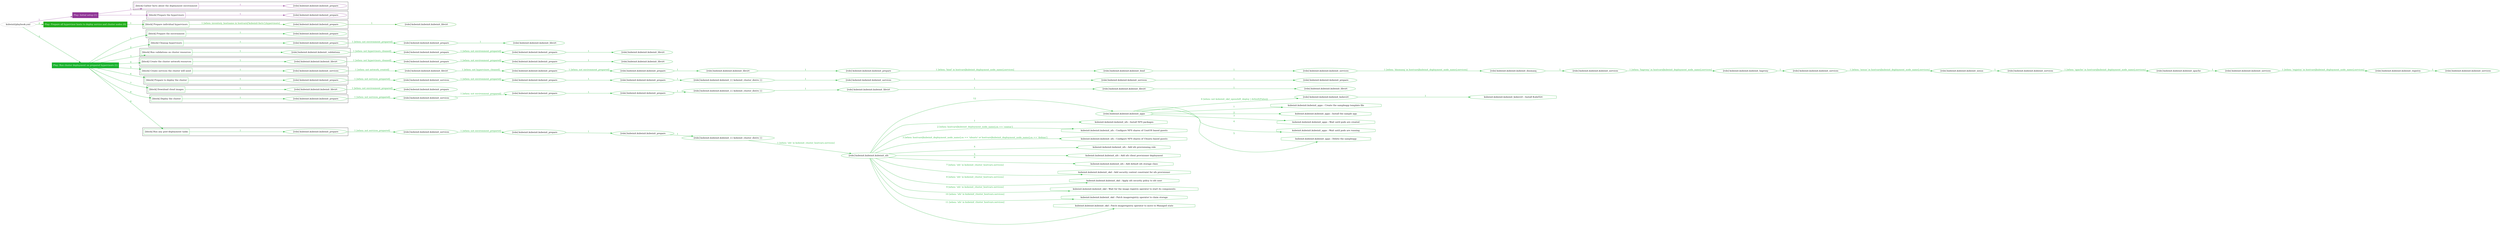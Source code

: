 digraph {
	graph [concentrate=true ordering=in rankdir=LR ratio=fill]
	edge [esep=5 sep=10]
	"kubeinit/playbook.yml" [id=root_node style=dotted]
	play_ed07fb9f [label="Play: Initial setup (1)" color="#903696" fontcolor="#ffffff" id=play_ed07fb9f shape=box style=filled tooltip=localhost]
	"kubeinit/playbook.yml" -> play_ed07fb9f [label="1 " color="#903696" fontcolor="#903696" id=edge_9d5e7477 labeltooltip="1 " tooltip="1 "]
	subgraph "kubeinit.kubeinit.kubeinit_prepare" {
		role_fce4ffb4 [label="[role] kubeinit.kubeinit.kubeinit_prepare" color="#903696" id=role_fce4ffb4 tooltip="kubeinit.kubeinit.kubeinit_prepare"]
	}
	subgraph "kubeinit.kubeinit.kubeinit_prepare" {
		role_b6b7d8dd [label="[role] kubeinit.kubeinit.kubeinit_prepare" color="#903696" id=role_b6b7d8dd tooltip="kubeinit.kubeinit.kubeinit_prepare"]
	}
	subgraph "Play: Initial setup (1)" {
		play_ed07fb9f -> block_e154ceef [label=1 color="#903696" fontcolor="#903696" id=edge_f7846e4c labeltooltip=1 tooltip=1]
		subgraph cluster_block_e154ceef {
			block_e154ceef [label="[block] Gather facts about the deployment environment" color="#903696" id=block_e154ceef labeltooltip="Gather facts about the deployment environment" shape=box tooltip="Gather facts about the deployment environment"]
			block_e154ceef -> role_fce4ffb4 [label="1 " color="#903696" fontcolor="#903696" id=edge_400a7328 labeltooltip="1 " tooltip="1 "]
		}
		play_ed07fb9f -> block_868c3666 [label=2 color="#903696" fontcolor="#903696" id=edge_01dddf7f labeltooltip=2 tooltip=2]
		subgraph cluster_block_868c3666 {
			block_868c3666 [label="[block] Prepare the hypervisors" color="#903696" id=block_868c3666 labeltooltip="Prepare the hypervisors" shape=box tooltip="Prepare the hypervisors"]
			block_868c3666 -> role_b6b7d8dd [label="1 " color="#903696" fontcolor="#903696" id=edge_3c8b345c labeltooltip="1 " tooltip="1 "]
		}
	}
	play_6812dd9c [label="Play: Prepare all hypervisor hosts to deploy service and cluster nodes (0)" color="#24ae1e" fontcolor="#ffffff" id=play_6812dd9c shape=box style=filled tooltip="Play: Prepare all hypervisor hosts to deploy service and cluster nodes (0)"]
	"kubeinit/playbook.yml" -> play_6812dd9c [label="2 " color="#24ae1e" fontcolor="#24ae1e" id=edge_bb4e66b4 labeltooltip="2 " tooltip="2 "]
	subgraph "kubeinit.kubeinit.kubeinit_libvirt" {
		role_a39cf0d9 [label="[role] kubeinit.kubeinit.kubeinit_libvirt" color="#24ae1e" id=role_a39cf0d9 tooltip="kubeinit.kubeinit.kubeinit_libvirt"]
	}
	subgraph "kubeinit.kubeinit.kubeinit_prepare" {
		role_8c0bfb9a [label="[role] kubeinit.kubeinit.kubeinit_prepare" color="#24ae1e" id=role_8c0bfb9a tooltip="kubeinit.kubeinit.kubeinit_prepare"]
		role_8c0bfb9a -> role_a39cf0d9 [label="1 " color="#24ae1e" fontcolor="#24ae1e" id=edge_e89ec234 labeltooltip="1 " tooltip="1 "]
	}
	subgraph "Play: Prepare all hypervisor hosts to deploy service and cluster nodes (0)" {
		play_6812dd9c -> block_fd61fa06 [label=1 color="#24ae1e" fontcolor="#24ae1e" id=edge_dbfe5b81 labeltooltip=1 tooltip=1]
		subgraph cluster_block_fd61fa06 {
			block_fd61fa06 [label="[block] Prepare individual hypervisors" color="#24ae1e" id=block_fd61fa06 labeltooltip="Prepare individual hypervisors" shape=box tooltip="Prepare individual hypervisors"]
			block_fd61fa06 -> role_8c0bfb9a [label="1 [when: inventory_hostname in hostvars['kubeinit-facts'].hypervisors]" color="#24ae1e" fontcolor="#24ae1e" id=edge_d1122b7a labeltooltip="1 [when: inventory_hostname in hostvars['kubeinit-facts'].hypervisors]" tooltip="1 [when: inventory_hostname in hostvars['kubeinit-facts'].hypervisors]"]
		}
	}
	play_c3a659ce [label="Play: Run cluster deployment on prepared hypervisors (1)" color="#1ab22f" fontcolor="#ffffff" id=play_c3a659ce shape=box style=filled tooltip=localhost]
	"kubeinit/playbook.yml" -> play_c3a659ce [label="3 " color="#1ab22f" fontcolor="#1ab22f" id=edge_db1315f2 labeltooltip="3 " tooltip="3 "]
	subgraph "kubeinit.kubeinit.kubeinit_prepare" {
		role_6be2c181 [label="[role] kubeinit.kubeinit.kubeinit_prepare" color="#1ab22f" id=role_6be2c181 tooltip="kubeinit.kubeinit.kubeinit_prepare"]
	}
	subgraph "kubeinit.kubeinit.kubeinit_libvirt" {
		role_d700c138 [label="[role] kubeinit.kubeinit.kubeinit_libvirt" color="#1ab22f" id=role_d700c138 tooltip="kubeinit.kubeinit.kubeinit_libvirt"]
	}
	subgraph "kubeinit.kubeinit.kubeinit_prepare" {
		role_8996474b [label="[role] kubeinit.kubeinit.kubeinit_prepare" color="#1ab22f" id=role_8996474b tooltip="kubeinit.kubeinit.kubeinit_prepare"]
		role_8996474b -> role_d700c138 [label="1 " color="#1ab22f" fontcolor="#1ab22f" id=edge_d6296bef labeltooltip="1 " tooltip="1 "]
	}
	subgraph "kubeinit.kubeinit.kubeinit_prepare" {
		role_8e1fddbd [label="[role] kubeinit.kubeinit.kubeinit_prepare" color="#1ab22f" id=role_8e1fddbd tooltip="kubeinit.kubeinit.kubeinit_prepare"]
		role_8e1fddbd -> role_8996474b [label="1 [when: not environment_prepared]" color="#1ab22f" fontcolor="#1ab22f" id=edge_52d06bc3 labeltooltip="1 [when: not environment_prepared]" tooltip="1 [when: not environment_prepared]"]
	}
	subgraph "kubeinit.kubeinit.kubeinit_libvirt" {
		role_e5b3c0cb [label="[role] kubeinit.kubeinit.kubeinit_libvirt" color="#1ab22f" id=role_e5b3c0cb tooltip="kubeinit.kubeinit.kubeinit_libvirt"]
	}
	subgraph "kubeinit.kubeinit.kubeinit_prepare" {
		role_f2b76912 [label="[role] kubeinit.kubeinit.kubeinit_prepare" color="#1ab22f" id=role_f2b76912 tooltip="kubeinit.kubeinit.kubeinit_prepare"]
		role_f2b76912 -> role_e5b3c0cb [label="1 " color="#1ab22f" fontcolor="#1ab22f" id=edge_c61cc7f9 labeltooltip="1 " tooltip="1 "]
	}
	subgraph "kubeinit.kubeinit.kubeinit_prepare" {
		role_70c33f69 [label="[role] kubeinit.kubeinit.kubeinit_prepare" color="#1ab22f" id=role_70c33f69 tooltip="kubeinit.kubeinit.kubeinit_prepare"]
		role_70c33f69 -> role_f2b76912 [label="1 [when: not environment_prepared]" color="#1ab22f" fontcolor="#1ab22f" id=edge_a92e681a labeltooltip="1 [when: not environment_prepared]" tooltip="1 [when: not environment_prepared]"]
	}
	subgraph "kubeinit.kubeinit.kubeinit_validations" {
		role_dc6db43e [label="[role] kubeinit.kubeinit.kubeinit_validations" color="#1ab22f" id=role_dc6db43e tooltip="kubeinit.kubeinit.kubeinit_validations"]
		role_dc6db43e -> role_70c33f69 [label="1 [when: not hypervisors_cleaned]" color="#1ab22f" fontcolor="#1ab22f" id=edge_172b2b94 labeltooltip="1 [when: not hypervisors_cleaned]" tooltip="1 [when: not hypervisors_cleaned]"]
	}
	subgraph "kubeinit.kubeinit.kubeinit_libvirt" {
		role_34c9eb3f [label="[role] kubeinit.kubeinit.kubeinit_libvirt" color="#1ab22f" id=role_34c9eb3f tooltip="kubeinit.kubeinit.kubeinit_libvirt"]
	}
	subgraph "kubeinit.kubeinit.kubeinit_prepare" {
		role_be7bd010 [label="[role] kubeinit.kubeinit.kubeinit_prepare" color="#1ab22f" id=role_be7bd010 tooltip="kubeinit.kubeinit.kubeinit_prepare"]
		role_be7bd010 -> role_34c9eb3f [label="1 " color="#1ab22f" fontcolor="#1ab22f" id=edge_043d3ba8 labeltooltip="1 " tooltip="1 "]
	}
	subgraph "kubeinit.kubeinit.kubeinit_prepare" {
		role_795a08e3 [label="[role] kubeinit.kubeinit.kubeinit_prepare" color="#1ab22f" id=role_795a08e3 tooltip="kubeinit.kubeinit.kubeinit_prepare"]
		role_795a08e3 -> role_be7bd010 [label="1 [when: not environment_prepared]" color="#1ab22f" fontcolor="#1ab22f" id=edge_413d3733 labeltooltip="1 [when: not environment_prepared]" tooltip="1 [when: not environment_prepared]"]
	}
	subgraph "kubeinit.kubeinit.kubeinit_libvirt" {
		role_8c369e9b [label="[role] kubeinit.kubeinit.kubeinit_libvirt" color="#1ab22f" id=role_8c369e9b tooltip="kubeinit.kubeinit.kubeinit_libvirt"]
		role_8c369e9b -> role_795a08e3 [label="1 [when: not hypervisors_cleaned]" color="#1ab22f" fontcolor="#1ab22f" id=edge_5bec9a13 labeltooltip="1 [when: not hypervisors_cleaned]" tooltip="1 [when: not hypervisors_cleaned]"]
	}
	subgraph "kubeinit.kubeinit.kubeinit_services" {
		role_034d29f4 [label="[role] kubeinit.kubeinit.kubeinit_services" color="#1ab22f" id=role_034d29f4 tooltip="kubeinit.kubeinit.kubeinit_services"]
	}
	subgraph "kubeinit.kubeinit.kubeinit_registry" {
		role_ad156bd4 [label="[role] kubeinit.kubeinit.kubeinit_registry" color="#1ab22f" id=role_ad156bd4 tooltip="kubeinit.kubeinit.kubeinit_registry"]
		role_ad156bd4 -> role_034d29f4 [label="1 " color="#1ab22f" fontcolor="#1ab22f" id=edge_405ebe49 labeltooltip="1 " tooltip="1 "]
	}
	subgraph "kubeinit.kubeinit.kubeinit_services" {
		role_48ff697a [label="[role] kubeinit.kubeinit.kubeinit_services" color="#1ab22f" id=role_48ff697a tooltip="kubeinit.kubeinit.kubeinit_services"]
		role_48ff697a -> role_ad156bd4 [label="1 [when: 'registry' in hostvars[kubeinit_deployment_node_name].services]" color="#1ab22f" fontcolor="#1ab22f" id=edge_cde6ad02 labeltooltip="1 [when: 'registry' in hostvars[kubeinit_deployment_node_name].services]" tooltip="1 [when: 'registry' in hostvars[kubeinit_deployment_node_name].services]"]
	}
	subgraph "kubeinit.kubeinit.kubeinit_apache" {
		role_b1f58846 [label="[role] kubeinit.kubeinit.kubeinit_apache" color="#1ab22f" id=role_b1f58846 tooltip="kubeinit.kubeinit.kubeinit_apache"]
		role_b1f58846 -> role_48ff697a [label="1 " color="#1ab22f" fontcolor="#1ab22f" id=edge_0e55457e labeltooltip="1 " tooltip="1 "]
	}
	subgraph "kubeinit.kubeinit.kubeinit_services" {
		role_67186e5f [label="[role] kubeinit.kubeinit.kubeinit_services" color="#1ab22f" id=role_67186e5f tooltip="kubeinit.kubeinit.kubeinit_services"]
		role_67186e5f -> role_b1f58846 [label="1 [when: 'apache' in hostvars[kubeinit_deployment_node_name].services]" color="#1ab22f" fontcolor="#1ab22f" id=edge_a45b9bac labeltooltip="1 [when: 'apache' in hostvars[kubeinit_deployment_node_name].services]" tooltip="1 [when: 'apache' in hostvars[kubeinit_deployment_node_name].services]"]
	}
	subgraph "kubeinit.kubeinit.kubeinit_nexus" {
		role_1c3206f5 [label="[role] kubeinit.kubeinit.kubeinit_nexus" color="#1ab22f" id=role_1c3206f5 tooltip="kubeinit.kubeinit.kubeinit_nexus"]
		role_1c3206f5 -> role_67186e5f [label="1 " color="#1ab22f" fontcolor="#1ab22f" id=edge_114ee0dc labeltooltip="1 " tooltip="1 "]
	}
	subgraph "kubeinit.kubeinit.kubeinit_services" {
		role_241daa88 [label="[role] kubeinit.kubeinit.kubeinit_services" color="#1ab22f" id=role_241daa88 tooltip="kubeinit.kubeinit.kubeinit_services"]
		role_241daa88 -> role_1c3206f5 [label="1 [when: 'nexus' in hostvars[kubeinit_deployment_node_name].services]" color="#1ab22f" fontcolor="#1ab22f" id=edge_1be1b771 labeltooltip="1 [when: 'nexus' in hostvars[kubeinit_deployment_node_name].services]" tooltip="1 [when: 'nexus' in hostvars[kubeinit_deployment_node_name].services]"]
	}
	subgraph "kubeinit.kubeinit.kubeinit_haproxy" {
		role_f0bb410e [label="[role] kubeinit.kubeinit.kubeinit_haproxy" color="#1ab22f" id=role_f0bb410e tooltip="kubeinit.kubeinit.kubeinit_haproxy"]
		role_f0bb410e -> role_241daa88 [label="1 " color="#1ab22f" fontcolor="#1ab22f" id=edge_76949431 labeltooltip="1 " tooltip="1 "]
	}
	subgraph "kubeinit.kubeinit.kubeinit_services" {
		role_4536147b [label="[role] kubeinit.kubeinit.kubeinit_services" color="#1ab22f" id=role_4536147b tooltip="kubeinit.kubeinit.kubeinit_services"]
		role_4536147b -> role_f0bb410e [label="1 [when: 'haproxy' in hostvars[kubeinit_deployment_node_name].services]" color="#1ab22f" fontcolor="#1ab22f" id=edge_4748a398 labeltooltip="1 [when: 'haproxy' in hostvars[kubeinit_deployment_node_name].services]" tooltip="1 [when: 'haproxy' in hostvars[kubeinit_deployment_node_name].services]"]
	}
	subgraph "kubeinit.kubeinit.kubeinit_dnsmasq" {
		role_a0a867d1 [label="[role] kubeinit.kubeinit.kubeinit_dnsmasq" color="#1ab22f" id=role_a0a867d1 tooltip="kubeinit.kubeinit.kubeinit_dnsmasq"]
		role_a0a867d1 -> role_4536147b [label="1 " color="#1ab22f" fontcolor="#1ab22f" id=edge_bb9ec4d4 labeltooltip="1 " tooltip="1 "]
	}
	subgraph "kubeinit.kubeinit.kubeinit_services" {
		role_61c67ff6 [label="[role] kubeinit.kubeinit.kubeinit_services" color="#1ab22f" id=role_61c67ff6 tooltip="kubeinit.kubeinit.kubeinit_services"]
		role_61c67ff6 -> role_a0a867d1 [label="1 [when: 'dnsmasq' in hostvars[kubeinit_deployment_node_name].services]" color="#1ab22f" fontcolor="#1ab22f" id=edge_0a66c7b1 labeltooltip="1 [when: 'dnsmasq' in hostvars[kubeinit_deployment_node_name].services]" tooltip="1 [when: 'dnsmasq' in hostvars[kubeinit_deployment_node_name].services]"]
	}
	subgraph "kubeinit.kubeinit.kubeinit_bind" {
		role_d0594d44 [label="[role] kubeinit.kubeinit.kubeinit_bind" color="#1ab22f" id=role_d0594d44 tooltip="kubeinit.kubeinit.kubeinit_bind"]
		role_d0594d44 -> role_61c67ff6 [label="1 " color="#1ab22f" fontcolor="#1ab22f" id=edge_126b609b labeltooltip="1 " tooltip="1 "]
	}
	subgraph "kubeinit.kubeinit.kubeinit_prepare" {
		role_f3965023 [label="[role] kubeinit.kubeinit.kubeinit_prepare" color="#1ab22f" id=role_f3965023 tooltip="kubeinit.kubeinit.kubeinit_prepare"]
		role_f3965023 -> role_d0594d44 [label="1 [when: 'bind' in hostvars[kubeinit_deployment_node_name].services]" color="#1ab22f" fontcolor="#1ab22f" id=edge_ecdee83c labeltooltip="1 [when: 'bind' in hostvars[kubeinit_deployment_node_name].services]" tooltip="1 [when: 'bind' in hostvars[kubeinit_deployment_node_name].services]"]
	}
	subgraph "kubeinit.kubeinit.kubeinit_libvirt" {
		role_fbfe916d [label="[role] kubeinit.kubeinit.kubeinit_libvirt" color="#1ab22f" id=role_fbfe916d tooltip="kubeinit.kubeinit.kubeinit_libvirt"]
		role_fbfe916d -> role_f3965023 [label="1 " color="#1ab22f" fontcolor="#1ab22f" id=edge_9625e017 labeltooltip="1 " tooltip="1 "]
	}
	subgraph "kubeinit.kubeinit.kubeinit_prepare" {
		role_bab1ae1f [label="[role] kubeinit.kubeinit.kubeinit_prepare" color="#1ab22f" id=role_bab1ae1f tooltip="kubeinit.kubeinit.kubeinit_prepare"]
		role_bab1ae1f -> role_fbfe916d [label="1 " color="#1ab22f" fontcolor="#1ab22f" id=edge_8e845500 labeltooltip="1 " tooltip="1 "]
	}
	subgraph "kubeinit.kubeinit.kubeinit_prepare" {
		role_db5d6163 [label="[role] kubeinit.kubeinit.kubeinit_prepare" color="#1ab22f" id=role_db5d6163 tooltip="kubeinit.kubeinit.kubeinit_prepare"]
		role_db5d6163 -> role_bab1ae1f [label="1 [when: not environment_prepared]" color="#1ab22f" fontcolor="#1ab22f" id=edge_a4ed1932 labeltooltip="1 [when: not environment_prepared]" tooltip="1 [when: not environment_prepared]"]
	}
	subgraph "kubeinit.kubeinit.kubeinit_libvirt" {
		role_722878f9 [label="[role] kubeinit.kubeinit.kubeinit_libvirt" color="#1ab22f" id=role_722878f9 tooltip="kubeinit.kubeinit.kubeinit_libvirt"]
		role_722878f9 -> role_db5d6163 [label="1 [when: not hypervisors_cleaned]" color="#1ab22f" fontcolor="#1ab22f" id=edge_85f97d5e labeltooltip="1 [when: not hypervisors_cleaned]" tooltip="1 [when: not hypervisors_cleaned]"]
	}
	subgraph "kubeinit.kubeinit.kubeinit_services" {
		role_f67ec3af [label="[role] kubeinit.kubeinit.kubeinit_services" color="#1ab22f" id=role_f67ec3af tooltip="kubeinit.kubeinit.kubeinit_services"]
		role_f67ec3af -> role_722878f9 [label="1 [when: not network_created]" color="#1ab22f" fontcolor="#1ab22f" id=edge_621387c4 labeltooltip="1 [when: not network_created]" tooltip="1 [when: not network_created]"]
	}
	subgraph "kubeinit.kubeinit.kubeinit_prepare" {
		role_209ae212 [label="[role] kubeinit.kubeinit.kubeinit_prepare" color="#1ab22f" id=role_209ae212 tooltip="kubeinit.kubeinit.kubeinit_prepare"]
	}
	subgraph "kubeinit.kubeinit.kubeinit_services" {
		role_215c2466 [label="[role] kubeinit.kubeinit.kubeinit_services" color="#1ab22f" id=role_215c2466 tooltip="kubeinit.kubeinit.kubeinit_services"]
		role_215c2466 -> role_209ae212 [label="1 " color="#1ab22f" fontcolor="#1ab22f" id=edge_6c8c5da1 labeltooltip="1 " tooltip="1 "]
	}
	subgraph "kubeinit.kubeinit.kubeinit_services" {
		role_744c3d16 [label="[role] kubeinit.kubeinit.kubeinit_services" color="#1ab22f" id=role_744c3d16 tooltip="kubeinit.kubeinit.kubeinit_services"]
		role_744c3d16 -> role_215c2466 [label="1 " color="#1ab22f" fontcolor="#1ab22f" id=edge_8ad30b7c labeltooltip="1 " tooltip="1 "]
	}
	subgraph "kubeinit.kubeinit.kubeinit_{{ kubeinit_cluster_distro }}" {
		role_65ac62e3 [label="[role] kubeinit.kubeinit.kubeinit_{{ kubeinit_cluster_distro }}" color="#1ab22f" id=role_65ac62e3 tooltip="kubeinit.kubeinit.kubeinit_{{ kubeinit_cluster_distro }}"]
		role_65ac62e3 -> role_744c3d16 [label="1 " color="#1ab22f" fontcolor="#1ab22f" id=edge_454a913e labeltooltip="1 " tooltip="1 "]
	}
	subgraph "kubeinit.kubeinit.kubeinit_prepare" {
		role_a500a09d [label="[role] kubeinit.kubeinit.kubeinit_prepare" color="#1ab22f" id=role_a500a09d tooltip="kubeinit.kubeinit.kubeinit_prepare"]
		role_a500a09d -> role_65ac62e3 [label="1 " color="#1ab22f" fontcolor="#1ab22f" id=edge_a45dcdb8 labeltooltip="1 " tooltip="1 "]
	}
	subgraph "kubeinit.kubeinit.kubeinit_prepare" {
		role_d8a31795 [label="[role] kubeinit.kubeinit.kubeinit_prepare" color="#1ab22f" id=role_d8a31795 tooltip="kubeinit.kubeinit.kubeinit_prepare"]
		role_d8a31795 -> role_a500a09d [label="1 " color="#1ab22f" fontcolor="#1ab22f" id=edge_3551cfd7 labeltooltip="1 " tooltip="1 "]
	}
	subgraph "kubeinit.kubeinit.kubeinit_services" {
		role_08477801 [label="[role] kubeinit.kubeinit.kubeinit_services" color="#1ab22f" id=role_08477801 tooltip="kubeinit.kubeinit.kubeinit_services"]
		role_08477801 -> role_d8a31795 [label="1 [when: not environment_prepared]" color="#1ab22f" fontcolor="#1ab22f" id=edge_d01c3272 labeltooltip="1 [when: not environment_prepared]" tooltip="1 [when: not environment_prepared]"]
	}
	subgraph "kubeinit.kubeinit.kubeinit_prepare" {
		role_f2e85d11 [label="[role] kubeinit.kubeinit.kubeinit_prepare" color="#1ab22f" id=role_f2e85d11 tooltip="kubeinit.kubeinit.kubeinit_prepare"]
		role_f2e85d11 -> role_08477801 [label="1 [when: not services_prepared]" color="#1ab22f" fontcolor="#1ab22f" id=edge_2f19e8ff labeltooltip="1 [when: not services_prepared]" tooltip="1 [when: not services_prepared]"]
	}
	subgraph "kubeinit.kubeinit.kubeinit_prepare" {
		role_dee443a1 [label="[role] kubeinit.kubeinit.kubeinit_prepare" color="#1ab22f" id=role_dee443a1 tooltip="kubeinit.kubeinit.kubeinit_prepare"]
	}
	subgraph "kubeinit.kubeinit.kubeinit_libvirt" {
		role_a5432caa [label="[role] kubeinit.kubeinit.kubeinit_libvirt" color="#1ab22f" id=role_a5432caa tooltip="kubeinit.kubeinit.kubeinit_libvirt"]
		role_a5432caa -> role_dee443a1 [label="1 [when: not environment_prepared]" color="#1ab22f" fontcolor="#1ab22f" id=edge_d5117a64 labeltooltip="1 [when: not environment_prepared]" tooltip="1 [when: not environment_prepared]"]
	}
	subgraph "kubeinit.kubeinit.kubeinit_libvirt" {
		role_e3ddc399 [label="[role] kubeinit.kubeinit.kubeinit_libvirt" color="#1ab22f" id=role_e3ddc399 tooltip="kubeinit.kubeinit.kubeinit_libvirt"]
	}
	subgraph "kubeinit.kubeinit.kubeinit_libvirt" {
		role_2f25305b [label="[role] kubeinit.kubeinit.kubeinit_libvirt" color="#1ab22f" id=role_2f25305b tooltip="kubeinit.kubeinit.kubeinit_libvirt"]
		role_2f25305b -> role_e3ddc399 [label="1 " color="#1ab22f" fontcolor="#1ab22f" id=edge_8669411a labeltooltip="1 " tooltip="1 "]
	}
	subgraph "kubeinit.kubeinit.kubeinit_libvirt" {
		role_4f6a505c [label="[role] kubeinit.kubeinit.kubeinit_libvirt" color="#1ab22f" id=role_4f6a505c tooltip="kubeinit.kubeinit.kubeinit_libvirt"]
		role_4f6a505c -> role_2f25305b [label="1 " color="#1ab22f" fontcolor="#1ab22f" id=edge_627154f1 labeltooltip="1 " tooltip="1 "]
	}
	subgraph "kubeinit.kubeinit.kubeinit_{{ kubeinit_cluster_distro }}" {
		role_139ea5a4 [label="[role] kubeinit.kubeinit.kubeinit_{{ kubeinit_cluster_distro }}" color="#1ab22f" id=role_139ea5a4 tooltip="kubeinit.kubeinit.kubeinit_{{ kubeinit_cluster_distro }}"]
		role_139ea5a4 -> role_4f6a505c [label="1 " color="#1ab22f" fontcolor="#1ab22f" id=edge_5584fcbc labeltooltip="1 " tooltip="1 "]
	}
	subgraph "kubeinit.kubeinit.kubeinit_prepare" {
		role_c1c91616 [label="[role] kubeinit.kubeinit.kubeinit_prepare" color="#1ab22f" id=role_c1c91616 tooltip="kubeinit.kubeinit.kubeinit_prepare"]
		role_c1c91616 -> role_139ea5a4 [label="1 " color="#1ab22f" fontcolor="#1ab22f" id=edge_40a0472f labeltooltip="1 " tooltip="1 "]
	}
	subgraph "kubeinit.kubeinit.kubeinit_prepare" {
		role_99b38fb9 [label="[role] kubeinit.kubeinit.kubeinit_prepare" color="#1ab22f" id=role_99b38fb9 tooltip="kubeinit.kubeinit.kubeinit_prepare"]
		role_99b38fb9 -> role_c1c91616 [label="1 " color="#1ab22f" fontcolor="#1ab22f" id=edge_4ed7bb4d labeltooltip="1 " tooltip="1 "]
	}
	subgraph "kubeinit.kubeinit.kubeinit_services" {
		role_cf611b36 [label="[role] kubeinit.kubeinit.kubeinit_services" color="#1ab22f" id=role_cf611b36 tooltip="kubeinit.kubeinit.kubeinit_services"]
		role_cf611b36 -> role_99b38fb9 [label="1 [when: not environment_prepared]" color="#1ab22f" fontcolor="#1ab22f" id=edge_c648e436 labeltooltip="1 [when: not environment_prepared]" tooltip="1 [when: not environment_prepared]"]
	}
	subgraph "kubeinit.kubeinit.kubeinit_prepare" {
		role_eeec4dd4 [label="[role] kubeinit.kubeinit.kubeinit_prepare" color="#1ab22f" id=role_eeec4dd4 tooltip="kubeinit.kubeinit.kubeinit_prepare"]
		role_eeec4dd4 -> role_cf611b36 [label="1 [when: not services_prepared]" color="#1ab22f" fontcolor="#1ab22f" id=edge_13c7087b labeltooltip="1 [when: not services_prepared]" tooltip="1 [when: not services_prepared]"]
	}
	subgraph "kubeinit.kubeinit.kubeinit_kubevirt" {
		role_769cee42 [label="[role] kubeinit.kubeinit.kubeinit_kubevirt" color="#1ab22f" id=role_769cee42 tooltip="kubeinit.kubeinit.kubeinit_kubevirt"]
		task_70ba6f3a [label="kubeinit.kubeinit.kubeinit_kubevirt : Install KubeVirt" color="#1ab22f" id=task_70ba6f3a shape=octagon tooltip="kubeinit.kubeinit.kubeinit_kubevirt : Install KubeVirt"]
		role_769cee42 -> task_70ba6f3a [label="1 " color="#1ab22f" fontcolor="#1ab22f" id=edge_ed457b22 labeltooltip="1 " tooltip="1 "]
	}
	subgraph "kubeinit.kubeinit.kubeinit_apps" {
		role_3a9b1822 [label="[role] kubeinit.kubeinit.kubeinit_apps" color="#1ab22f" id=role_3a9b1822 tooltip="kubeinit.kubeinit.kubeinit_apps"]
		task_6a52e135 [label="kubeinit.kubeinit.kubeinit_apps : Create the sampleapp template file" color="#1ab22f" id=task_6a52e135 shape=octagon tooltip="kubeinit.kubeinit.kubeinit_apps : Create the sampleapp template file"]
		role_3a9b1822 -> task_6a52e135 [label="1 " color="#1ab22f" fontcolor="#1ab22f" id=edge_1469ec13 labeltooltip="1 " tooltip="1 "]
		task_9d6a714e [label="kubeinit.kubeinit.kubeinit_apps : Install the sample app" color="#1ab22f" id=task_9d6a714e shape=octagon tooltip="kubeinit.kubeinit.kubeinit_apps : Install the sample app"]
		role_3a9b1822 -> task_9d6a714e [label="2 " color="#1ab22f" fontcolor="#1ab22f" id=edge_c58e06b2 labeltooltip="2 " tooltip="2 "]
		task_d0a636f4 [label="kubeinit.kubeinit.kubeinit_apps : Wait until pods are created" color="#1ab22f" id=task_d0a636f4 shape=octagon tooltip="kubeinit.kubeinit.kubeinit_apps : Wait until pods are created"]
		role_3a9b1822 -> task_d0a636f4 [label="3 " color="#1ab22f" fontcolor="#1ab22f" id=edge_512d0b31 labeltooltip="3 " tooltip="3 "]
		task_9561e1f2 [label="kubeinit.kubeinit.kubeinit_apps : Wait until pods are running" color="#1ab22f" id=task_9561e1f2 shape=octagon tooltip="kubeinit.kubeinit.kubeinit_apps : Wait until pods are running"]
		role_3a9b1822 -> task_9561e1f2 [label="4 " color="#1ab22f" fontcolor="#1ab22f" id=edge_40369bc6 labeltooltip="4 " tooltip="4 "]
		task_5bbbb6ed [label="kubeinit.kubeinit.kubeinit_apps : Delete the sampleapp" color="#1ab22f" id=task_5bbbb6ed shape=octagon tooltip="kubeinit.kubeinit.kubeinit_apps : Delete the sampleapp"]
		role_3a9b1822 -> task_5bbbb6ed [label="5 " color="#1ab22f" fontcolor="#1ab22f" id=edge_0f6eac85 labeltooltip="5 " tooltip="5 "]
		role_3a9b1822 -> role_769cee42 [label="6 [when: not kubeinit_okd_openshift_deploy | default(False)]" color="#1ab22f" fontcolor="#1ab22f" id=edge_4b6110e8 labeltooltip="6 [when: not kubeinit_okd_openshift_deploy | default(False)]" tooltip="6 [when: not kubeinit_okd_openshift_deploy | default(False)]"]
	}
	subgraph "kubeinit.kubeinit.kubeinit_nfs" {
		role_224a92cd [label="[role] kubeinit.kubeinit.kubeinit_nfs" color="#1ab22f" id=role_224a92cd tooltip="kubeinit.kubeinit.kubeinit_nfs"]
		task_aa6b3082 [label="kubeinit.kubeinit.kubeinit_nfs : Install NFS packages" color="#1ab22f" id=task_aa6b3082 shape=octagon tooltip="kubeinit.kubeinit.kubeinit_nfs : Install NFS packages"]
		role_224a92cd -> task_aa6b3082 [label="1 " color="#1ab22f" fontcolor="#1ab22f" id=edge_1abe808f labeltooltip="1 " tooltip="1 "]
		task_1a07e822 [label="kubeinit.kubeinit.kubeinit_nfs : Configure NFS shares of CentOS based guests" color="#1ab22f" id=task_1a07e822 shape=octagon tooltip="kubeinit.kubeinit.kubeinit_nfs : Configure NFS shares of CentOS based guests"]
		role_224a92cd -> task_1a07e822 [label="2 [when: hostvars[kubeinit_deployment_node_name].os == 'centos']" color="#1ab22f" fontcolor="#1ab22f" id=edge_f873d133 labeltooltip="2 [when: hostvars[kubeinit_deployment_node_name].os == 'centos']" tooltip="2 [when: hostvars[kubeinit_deployment_node_name].os == 'centos']"]
		task_3781fcb2 [label="kubeinit.kubeinit.kubeinit_nfs : Configure NFS shares of Ubuntu based guests" color="#1ab22f" id=task_3781fcb2 shape=octagon tooltip="kubeinit.kubeinit.kubeinit_nfs : Configure NFS shares of Ubuntu based guests"]
		role_224a92cd -> task_3781fcb2 [label="3 [when: hostvars[kubeinit_deployment_node_name].os == 'ubuntu' or hostvars[kubeinit_deployment_node_name].os == 'debian']" color="#1ab22f" fontcolor="#1ab22f" id=edge_31e60c54 labeltooltip="3 [when: hostvars[kubeinit_deployment_node_name].os == 'ubuntu' or hostvars[kubeinit_deployment_node_name].os == 'debian']" tooltip="3 [when: hostvars[kubeinit_deployment_node_name].os == 'ubuntu' or hostvars[kubeinit_deployment_node_name].os == 'debian']"]
		task_0ef6ecc6 [label="kubeinit.kubeinit.kubeinit_nfs : Add nfs provisioning role" color="#1ab22f" id=task_0ef6ecc6 shape=octagon tooltip="kubeinit.kubeinit.kubeinit_nfs : Add nfs provisioning role"]
		role_224a92cd -> task_0ef6ecc6 [label="4 " color="#1ab22f" fontcolor="#1ab22f" id=edge_75bbba07 labeltooltip="4 " tooltip="4 "]
		task_d5ab92ef [label="kubeinit.kubeinit.kubeinit_nfs : Add nfs client provisioner deployment" color="#1ab22f" id=task_d5ab92ef shape=octagon tooltip="kubeinit.kubeinit.kubeinit_nfs : Add nfs client provisioner deployment"]
		role_224a92cd -> task_d5ab92ef [label="5 " color="#1ab22f" fontcolor="#1ab22f" id=edge_0a269922 labeltooltip="5 " tooltip="5 "]
		task_2d3f8fdc [label="kubeinit.kubeinit.kubeinit_nfs : Add default nfs storage class" color="#1ab22f" id=task_2d3f8fdc shape=octagon tooltip="kubeinit.kubeinit.kubeinit_nfs : Add default nfs storage class"]
		role_224a92cd -> task_2d3f8fdc [label="6 " color="#1ab22f" fontcolor="#1ab22f" id=edge_fc6ba0ce labeltooltip="6 " tooltip="6 "]
		task_3cc2bc59 [label="kubeinit.kubeinit.kubeinit_okd : Add security context constraint for nfs provisioner" color="#1ab22f" id=task_3cc2bc59 shape=octagon tooltip="kubeinit.kubeinit.kubeinit_okd : Add security context constraint for nfs provisioner"]
		role_224a92cd -> task_3cc2bc59 [label="7 [when: 'nfs' in kubeinit_cluster_hostvars.services]" color="#1ab22f" fontcolor="#1ab22f" id=edge_74f6cd73 labeltooltip="7 [when: 'nfs' in kubeinit_cluster_hostvars.services]" tooltip="7 [when: 'nfs' in kubeinit_cluster_hostvars.services]"]
		task_ad5c3468 [label="kubeinit.kubeinit.kubeinit_okd : Apply nfs security policy to nfs user" color="#1ab22f" id=task_ad5c3468 shape=octagon tooltip="kubeinit.kubeinit.kubeinit_okd : Apply nfs security policy to nfs user"]
		role_224a92cd -> task_ad5c3468 [label="8 [when: 'nfs' in kubeinit_cluster_hostvars.services]" color="#1ab22f" fontcolor="#1ab22f" id=edge_57da504a labeltooltip="8 [when: 'nfs' in kubeinit_cluster_hostvars.services]" tooltip="8 [when: 'nfs' in kubeinit_cluster_hostvars.services]"]
		task_9baacc3a [label="kubeinit.kubeinit.kubeinit_okd : Wait for the image registry operator to start its components" color="#1ab22f" id=task_9baacc3a shape=octagon tooltip="kubeinit.kubeinit.kubeinit_okd : Wait for the image registry operator to start its components"]
		role_224a92cd -> task_9baacc3a [label="9 [when: 'nfs' in kubeinit_cluster_hostvars.services]" color="#1ab22f" fontcolor="#1ab22f" id=edge_1ef4f31a labeltooltip="9 [when: 'nfs' in kubeinit_cluster_hostvars.services]" tooltip="9 [when: 'nfs' in kubeinit_cluster_hostvars.services]"]
		task_6d54121b [label="kubeinit.kubeinit.kubeinit_okd : Patch imageregistry operator to claim storage" color="#1ab22f" id=task_6d54121b shape=octagon tooltip="kubeinit.kubeinit.kubeinit_okd : Patch imageregistry operator to claim storage"]
		role_224a92cd -> task_6d54121b [label="10 [when: 'nfs' in kubeinit_cluster_hostvars.services]" color="#1ab22f" fontcolor="#1ab22f" id=edge_d86a8870 labeltooltip="10 [when: 'nfs' in kubeinit_cluster_hostvars.services]" tooltip="10 [when: 'nfs' in kubeinit_cluster_hostvars.services]"]
		task_1426c8f2 [label="kubeinit.kubeinit.kubeinit_okd : Patch imageregistry operator to move to Managed state" color="#1ab22f" id=task_1426c8f2 shape=octagon tooltip="kubeinit.kubeinit.kubeinit_okd : Patch imageregistry operator to move to Managed state"]
		role_224a92cd -> task_1426c8f2 [label="11 [when: 'nfs' in kubeinit_cluster_hostvars.services]" color="#1ab22f" fontcolor="#1ab22f" id=edge_099ec724 labeltooltip="11 [when: 'nfs' in kubeinit_cluster_hostvars.services]" tooltip="11 [when: 'nfs' in kubeinit_cluster_hostvars.services]"]
		role_224a92cd -> role_3a9b1822 [label="12 " color="#1ab22f" fontcolor="#1ab22f" id=edge_8f191771 labeltooltip="12 " tooltip="12 "]
	}
	subgraph "kubeinit.kubeinit.kubeinit_{{ kubeinit_cluster_distro }}" {
		role_2395b46c [label="[role] kubeinit.kubeinit.kubeinit_{{ kubeinit_cluster_distro }}" color="#1ab22f" id=role_2395b46c tooltip="kubeinit.kubeinit.kubeinit_{{ kubeinit_cluster_distro }}"]
		role_2395b46c -> role_224a92cd [label="1 [when: 'nfs' in kubeinit_cluster_hostvars.services]" color="#1ab22f" fontcolor="#1ab22f" id=edge_4ece79db labeltooltip="1 [when: 'nfs' in kubeinit_cluster_hostvars.services]" tooltip="1 [when: 'nfs' in kubeinit_cluster_hostvars.services]"]
	}
	subgraph "kubeinit.kubeinit.kubeinit_prepare" {
		role_23fa5c35 [label="[role] kubeinit.kubeinit.kubeinit_prepare" color="#1ab22f" id=role_23fa5c35 tooltip="kubeinit.kubeinit.kubeinit_prepare"]
		role_23fa5c35 -> role_2395b46c [label="1 " color="#1ab22f" fontcolor="#1ab22f" id=edge_a9b5a39a labeltooltip="1 " tooltip="1 "]
	}
	subgraph "kubeinit.kubeinit.kubeinit_prepare" {
		role_534e8eca [label="[role] kubeinit.kubeinit.kubeinit_prepare" color="#1ab22f" id=role_534e8eca tooltip="kubeinit.kubeinit.kubeinit_prepare"]
		role_534e8eca -> role_23fa5c35 [label="1 " color="#1ab22f" fontcolor="#1ab22f" id=edge_f91907ce labeltooltip="1 " tooltip="1 "]
	}
	subgraph "kubeinit.kubeinit.kubeinit_services" {
		role_c8a2562b [label="[role] kubeinit.kubeinit.kubeinit_services" color="#1ab22f" id=role_c8a2562b tooltip="kubeinit.kubeinit.kubeinit_services"]
		role_c8a2562b -> role_534e8eca [label="1 [when: not environment_prepared]" color="#1ab22f" fontcolor="#1ab22f" id=edge_d2b7ba42 labeltooltip="1 [when: not environment_prepared]" tooltip="1 [when: not environment_prepared]"]
	}
	subgraph "kubeinit.kubeinit.kubeinit_prepare" {
		role_43ba161a [label="[role] kubeinit.kubeinit.kubeinit_prepare" color="#1ab22f" id=role_43ba161a tooltip="kubeinit.kubeinit.kubeinit_prepare"]
		role_43ba161a -> role_c8a2562b [label="1 [when: not services_prepared]" color="#1ab22f" fontcolor="#1ab22f" id=edge_2a9fd0f8 labeltooltip="1 [when: not services_prepared]" tooltip="1 [when: not services_prepared]"]
	}
	subgraph "Play: Run cluster deployment on prepared hypervisors (1)" {
		play_c3a659ce -> block_7e816c0d [label=1 color="#1ab22f" fontcolor="#1ab22f" id=edge_99833c13 labeltooltip=1 tooltip=1]
		subgraph cluster_block_7e816c0d {
			block_7e816c0d [label="[block] Prepare the environment" color="#1ab22f" id=block_7e816c0d labeltooltip="Prepare the environment" shape=box tooltip="Prepare the environment"]
			block_7e816c0d -> role_6be2c181 [label="1 " color="#1ab22f" fontcolor="#1ab22f" id=edge_958f1369 labeltooltip="1 " tooltip="1 "]
		}
		play_c3a659ce -> block_20e3958a [label=2 color="#1ab22f" fontcolor="#1ab22f" id=edge_623dd28a labeltooltip=2 tooltip=2]
		subgraph cluster_block_20e3958a {
			block_20e3958a [label="[block] Cleanup hypervisors" color="#1ab22f" id=block_20e3958a labeltooltip="Cleanup hypervisors" shape=box tooltip="Cleanup hypervisors"]
			block_20e3958a -> role_8e1fddbd [label="1 " color="#1ab22f" fontcolor="#1ab22f" id=edge_67452db6 labeltooltip="1 " tooltip="1 "]
		}
		play_c3a659ce -> block_5a43ad5c [label=3 color="#1ab22f" fontcolor="#1ab22f" id=edge_7fa67ee8 labeltooltip=3 tooltip=3]
		subgraph cluster_block_5a43ad5c {
			block_5a43ad5c [label="[block] Run validations on cluster resources" color="#1ab22f" id=block_5a43ad5c labeltooltip="Run validations on cluster resources" shape=box tooltip="Run validations on cluster resources"]
			block_5a43ad5c -> role_dc6db43e [label="1 " color="#1ab22f" fontcolor="#1ab22f" id=edge_92e2eaa8 labeltooltip="1 " tooltip="1 "]
		}
		play_c3a659ce -> block_24c10f94 [label=4 color="#1ab22f" fontcolor="#1ab22f" id=edge_84c84df7 labeltooltip=4 tooltip=4]
		subgraph cluster_block_24c10f94 {
			block_24c10f94 [label="[block] Create the cluster network resources" color="#1ab22f" id=block_24c10f94 labeltooltip="Create the cluster network resources" shape=box tooltip="Create the cluster network resources"]
			block_24c10f94 -> role_8c369e9b [label="1 " color="#1ab22f" fontcolor="#1ab22f" id=edge_4bbc7567 labeltooltip="1 " tooltip="1 "]
		}
		play_c3a659ce -> block_6bb17433 [label=5 color="#1ab22f" fontcolor="#1ab22f" id=edge_688f66eb labeltooltip=5 tooltip=5]
		subgraph cluster_block_6bb17433 {
			block_6bb17433 [label="[block] Create services the cluster will need" color="#1ab22f" id=block_6bb17433 labeltooltip="Create services the cluster will need" shape=box tooltip="Create services the cluster will need"]
			block_6bb17433 -> role_f67ec3af [label="1 " color="#1ab22f" fontcolor="#1ab22f" id=edge_5cb67ea4 labeltooltip="1 " tooltip="1 "]
		}
		play_c3a659ce -> block_83cdd28d [label=6 color="#1ab22f" fontcolor="#1ab22f" id=edge_613345e7 labeltooltip=6 tooltip=6]
		subgraph cluster_block_83cdd28d {
			block_83cdd28d [label="[block] Prepare to deploy the cluster" color="#1ab22f" id=block_83cdd28d labeltooltip="Prepare to deploy the cluster" shape=box tooltip="Prepare to deploy the cluster"]
			block_83cdd28d -> role_f2e85d11 [label="1 " color="#1ab22f" fontcolor="#1ab22f" id=edge_b2469599 labeltooltip="1 " tooltip="1 "]
		}
		play_c3a659ce -> block_39fef2f4 [label=7 color="#1ab22f" fontcolor="#1ab22f" id=edge_1faf3a86 labeltooltip=7 tooltip=7]
		subgraph cluster_block_39fef2f4 {
			block_39fef2f4 [label="[block] Download cloud images" color="#1ab22f" id=block_39fef2f4 labeltooltip="Download cloud images" shape=box tooltip="Download cloud images"]
			block_39fef2f4 -> role_a5432caa [label="1 " color="#1ab22f" fontcolor="#1ab22f" id=edge_070bc947 labeltooltip="1 " tooltip="1 "]
		}
		play_c3a659ce -> block_0c7c9675 [label=8 color="#1ab22f" fontcolor="#1ab22f" id=edge_ac5ea9d9 labeltooltip=8 tooltip=8]
		subgraph cluster_block_0c7c9675 {
			block_0c7c9675 [label="[block] Deploy the cluster" color="#1ab22f" id=block_0c7c9675 labeltooltip="Deploy the cluster" shape=box tooltip="Deploy the cluster"]
			block_0c7c9675 -> role_eeec4dd4 [label="1 " color="#1ab22f" fontcolor="#1ab22f" id=edge_514cca05 labeltooltip="1 " tooltip="1 "]
		}
		play_c3a659ce -> block_2b4d252b [label=9 color="#1ab22f" fontcolor="#1ab22f" id=edge_370eb0d3 labeltooltip=9 tooltip=9]
		subgraph cluster_block_2b4d252b {
			block_2b4d252b [label="[block] Run any post-deployment tasks" color="#1ab22f" id=block_2b4d252b labeltooltip="Run any post-deployment tasks" shape=box tooltip="Run any post-deployment tasks"]
			block_2b4d252b -> role_43ba161a [label="1 " color="#1ab22f" fontcolor="#1ab22f" id=edge_076e1835 labeltooltip="1 " tooltip="1 "]
		}
	}
}
